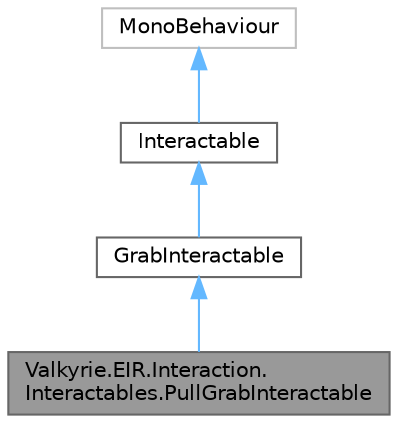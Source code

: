 digraph "Valkyrie.EIR.Interaction.Interactables.PullGrabInteractable"
{
 // LATEX_PDF_SIZE
  bgcolor="transparent";
  edge [fontname=Helvetica,fontsize=10,labelfontname=Helvetica,labelfontsize=10];
  node [fontname=Helvetica,fontsize=10,shape=box,height=0.2,width=0.4];
  Node1 [id="Node000001",label="Valkyrie.EIR.Interaction.\lInteractables.PullGrabInteractable",height=0.2,width=0.4,color="gray40", fillcolor="grey60", style="filled", fontcolor="black",tooltip="Resistance Grab Interactable: checks how much the resistance band is stretched and with how much forc..."];
  Node2 -> Node1 [id="edge1_Node000001_Node000002",dir="back",color="steelblue1",style="solid",tooltip=" "];
  Node2 [id="Node000002",label="GrabInteractable",height=0.2,width=0.4,color="gray40", fillcolor="white", style="filled",URL="$d9/da7/class_valkyrie_1_1_e_i_r_1_1_interaction_1_1_interactables_1_1_grab_interactable.html",tooltip="Checks if it is grabbed by the hand (the \"currently interacting body part\")"];
  Node3 -> Node2 [id="edge2_Node000002_Node000003",dir="back",color="steelblue1",style="solid",tooltip=" "];
  Node3 [id="Node000003",label="Interactable",height=0.2,width=0.4,color="gray40", fillcolor="white", style="filled",URL="$d2/dc4/class_valkyrie_1_1_e_i_r_1_1_interaction_1_1_interactable.html",tooltip="Valkyrie Interactable: interacts with the body part and calculates the intensity of interaction...."];
  Node4 -> Node3 [id="edge3_Node000003_Node000004",dir="back",color="steelblue1",style="solid",tooltip=" "];
  Node4 [id="Node000004",label="MonoBehaviour",height=0.2,width=0.4,color="grey75", fillcolor="white", style="filled",tooltip=" "];
}
